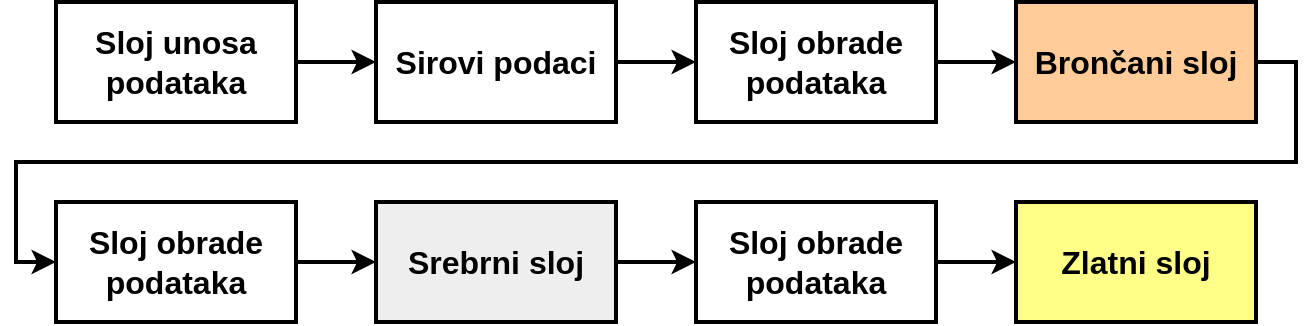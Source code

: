 <mxfile version="21.1.2" type="device">
  <diagram name="Page-1" id="YLCfDutQDyc-TqsNyLrV">
    <mxGraphModel dx="2058" dy="1180" grid="1" gridSize="10" guides="1" tooltips="1" connect="1" arrows="1" fold="1" page="1" pageScale="1" pageWidth="827" pageHeight="1169" math="0" shadow="0">
      <root>
        <mxCell id="0" />
        <mxCell id="1" parent="0" />
        <mxCell id="EPxH7OCtS1ZbczJpQmrx-3" style="edgeStyle=orthogonalEdgeStyle;rounded=0;orthogonalLoop=1;jettySize=auto;html=1;entryX=0;entryY=0.5;entryDx=0;entryDy=0;strokeWidth=2;strokeColor=#000000;" parent="1" source="EPxH7OCtS1ZbczJpQmrx-1" target="EPxH7OCtS1ZbczJpQmrx-2" edge="1">
          <mxGeometry relative="1" as="geometry" />
        </mxCell>
        <mxCell id="EPxH7OCtS1ZbczJpQmrx-1" value="Sloj unosa podataka" style="rounded=0;whiteSpace=wrap;html=1;fontSize=16;fontStyle=1;strokeWidth=2;strokeColor=#000000;" parent="1" vertex="1">
          <mxGeometry x="80" y="360" width="120" height="60" as="geometry" />
        </mxCell>
        <mxCell id="EPxH7OCtS1ZbczJpQmrx-5" style="edgeStyle=orthogonalEdgeStyle;rounded=0;orthogonalLoop=1;jettySize=auto;html=1;strokeWidth=2;strokeColor=#000000;" parent="1" source="EPxH7OCtS1ZbczJpQmrx-2" target="EPxH7OCtS1ZbczJpQmrx-4" edge="1">
          <mxGeometry relative="1" as="geometry" />
        </mxCell>
        <mxCell id="EPxH7OCtS1ZbczJpQmrx-2" value="Sirovi podaci" style="rounded=0;whiteSpace=wrap;html=1;fontSize=16;fontStyle=1;strokeWidth=2;strokeColor=#000000;" parent="1" vertex="1">
          <mxGeometry x="240" y="360" width="120" height="60" as="geometry" />
        </mxCell>
        <mxCell id="EPxH7OCtS1ZbczJpQmrx-7" style="edgeStyle=orthogonalEdgeStyle;rounded=0;orthogonalLoop=1;jettySize=auto;html=1;entryX=0;entryY=0.5;entryDx=0;entryDy=0;strokeWidth=2;strokeColor=#000000;" parent="1" source="EPxH7OCtS1ZbczJpQmrx-4" target="EPxH7OCtS1ZbczJpQmrx-6" edge="1">
          <mxGeometry relative="1" as="geometry" />
        </mxCell>
        <mxCell id="EPxH7OCtS1ZbczJpQmrx-4" value="Sloj obrade podataka" style="rounded=0;whiteSpace=wrap;html=1;fontSize=16;fontStyle=1;strokeWidth=2;strokeColor=#000000;" parent="1" vertex="1">
          <mxGeometry x="400" y="360" width="120" height="60" as="geometry" />
        </mxCell>
        <mxCell id="EPxH7OCtS1ZbczJpQmrx-9" style="edgeStyle=orthogonalEdgeStyle;rounded=0;orthogonalLoop=1;jettySize=auto;html=1;entryX=0;entryY=0.5;entryDx=0;entryDy=0;strokeWidth=2;strokeColor=#000000;" parent="1" source="EPxH7OCtS1ZbczJpQmrx-6" target="EPxH7OCtS1ZbczJpQmrx-8" edge="1">
          <mxGeometry relative="1" as="geometry">
            <Array as="points">
              <mxPoint x="700" y="390" />
              <mxPoint x="700" y="440" />
              <mxPoint x="60" y="440" />
              <mxPoint x="60" y="490" />
            </Array>
          </mxGeometry>
        </mxCell>
        <mxCell id="EPxH7OCtS1ZbczJpQmrx-6" value="Brončani sloj" style="rounded=0;whiteSpace=wrap;html=1;fillColor=#FFCC99;strokeColor=#000000;fontSize=16;fontStyle=1;strokeWidth=2;" parent="1" vertex="1">
          <mxGeometry x="560" y="360" width="120" height="60" as="geometry" />
        </mxCell>
        <mxCell id="EPxH7OCtS1ZbczJpQmrx-11" style="edgeStyle=orthogonalEdgeStyle;rounded=0;orthogonalLoop=1;jettySize=auto;html=1;entryX=0;entryY=0.5;entryDx=0;entryDy=0;strokeWidth=2;strokeColor=#000000;" parent="1" source="EPxH7OCtS1ZbczJpQmrx-8" target="EPxH7OCtS1ZbczJpQmrx-10" edge="1">
          <mxGeometry relative="1" as="geometry" />
        </mxCell>
        <mxCell id="EPxH7OCtS1ZbczJpQmrx-8" value="Sloj obrade podataka" style="rounded=0;whiteSpace=wrap;html=1;fontSize=16;fontStyle=1;strokeWidth=2;strokeColor=#000000;" parent="1" vertex="1">
          <mxGeometry x="80" y="460" width="120" height="60" as="geometry" />
        </mxCell>
        <mxCell id="EPxH7OCtS1ZbczJpQmrx-13" style="edgeStyle=orthogonalEdgeStyle;rounded=0;orthogonalLoop=1;jettySize=auto;html=1;entryX=0;entryY=0.5;entryDx=0;entryDy=0;strokeWidth=2;strokeColor=#000000;" parent="1" source="EPxH7OCtS1ZbczJpQmrx-10" target="EPxH7OCtS1ZbczJpQmrx-12" edge="1">
          <mxGeometry relative="1" as="geometry" />
        </mxCell>
        <mxCell id="EPxH7OCtS1ZbczJpQmrx-10" value="Srebrni sloj" style="rounded=0;whiteSpace=wrap;html=1;fillColor=#EEEEEE;fontSize=16;fontStyle=1;strokeWidth=2;strokeColor=#000000;" parent="1" vertex="1">
          <mxGeometry x="240" y="460" width="120" height="60" as="geometry" />
        </mxCell>
        <mxCell id="EPxH7OCtS1ZbczJpQmrx-15" style="edgeStyle=orthogonalEdgeStyle;rounded=0;orthogonalLoop=1;jettySize=auto;html=1;entryX=0;entryY=0.5;entryDx=0;entryDy=0;strokeWidth=2;strokeColor=#000000;" parent="1" source="EPxH7OCtS1ZbczJpQmrx-12" target="EPxH7OCtS1ZbczJpQmrx-14" edge="1">
          <mxGeometry relative="1" as="geometry" />
        </mxCell>
        <mxCell id="EPxH7OCtS1ZbczJpQmrx-12" value="Sloj obrade podataka" style="rounded=0;whiteSpace=wrap;html=1;fontSize=16;fontStyle=1;strokeWidth=2;strokeColor=#000000;" parent="1" vertex="1">
          <mxGeometry x="400" y="460" width="120" height="60" as="geometry" />
        </mxCell>
        <mxCell id="EPxH7OCtS1ZbczJpQmrx-14" value="Zlatni sloj" style="rounded=0;whiteSpace=wrap;html=1;fillColor=#ffff88;strokeColor=#000000;fontSize=16;fontStyle=1;strokeWidth=2;" parent="1" vertex="1">
          <mxGeometry x="560" y="460" width="120" height="60" as="geometry" />
        </mxCell>
      </root>
    </mxGraphModel>
  </diagram>
</mxfile>
